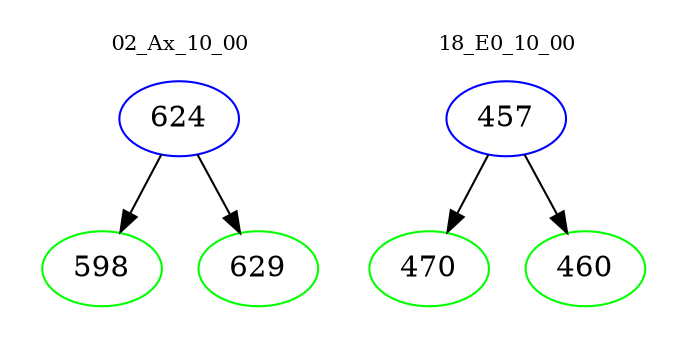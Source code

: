 digraph{
subgraph cluster_0 {
color = white
label = "02_Ax_10_00";
fontsize=10;
T0_624 [label="624", color="blue"]
T0_624 -> T0_598 [color="black"]
T0_598 [label="598", color="green"]
T0_624 -> T0_629 [color="black"]
T0_629 [label="629", color="green"]
}
subgraph cluster_1 {
color = white
label = "18_E0_10_00";
fontsize=10;
T1_457 [label="457", color="blue"]
T1_457 -> T1_470 [color="black"]
T1_470 [label="470", color="green"]
T1_457 -> T1_460 [color="black"]
T1_460 [label="460", color="green"]
}
}

